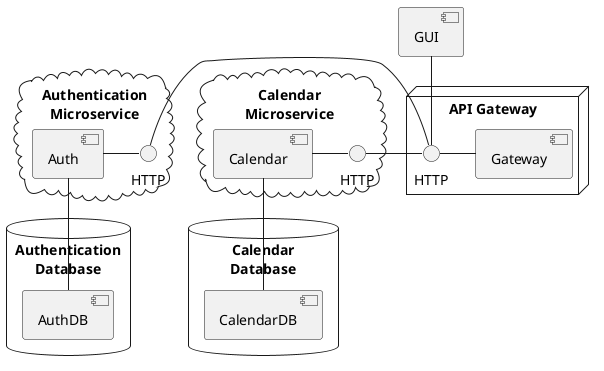 @startuml "Architecture"

cloud "Authentication\nMicroservice" as AS1 {
    [Auth] as AS1A
    () "HTTP" as AS1I
    AS1A - AS1I
}
database "Authentication\nDatabase" {
    [AuthDB]
}

cloud "Calendar\nMicroservice" AS CS1 {
    [Calendar] as CS1C
    () "HTTP" as CS1I
    CS1C - CS1I
}

database "Calendar\nDatabase" {
    [CalendarDB]
}
node "API Gateway" {
    () "HTTP" as AGI
    AGI - [Gateway]
}

AS1A -- [AuthDB]
CS1C -- [CalendarDB]
AGI - AS1I
AGI - CS1I
[GUI] -- AGI
@enduml